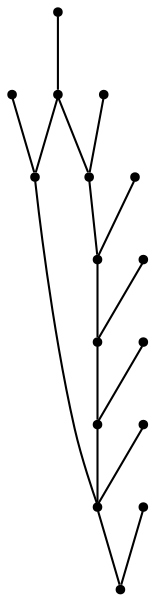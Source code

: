 graph {
  node [shape=point,comment="{\"directed\":false,\"doi\":\"10.1007/978-3-540-77537-9_16\",\"figure\":\"8 (2)\"}"]

  v0 [pos="1577.1436559632766,677.6708306052462"]
  v1 [pos="1526.5852257307185,829.1632766723627"]
  v2 [pos="1043.4175590692564,777.7071942416098"]
  v3 [pos="976.701279999489,777.7071942416098"]
  v4 [pos="1510.4273768935093,677.6708306052462"]
  v5 [pos="1477.0692373586255,777.7071942416098"]
  v6 [pos="1376.9948187539742,777.7071942416098"]
  v7 [pos="1376.9948187539744,677.6708306052462"]
  v8 [pos="1310.2785396842069,777.7071942416098"]
  v9 [pos="1310.2785396842069,677.6708306052462"]
  v10 [pos="1210.2041210795558,777.7071942416098"]
  v11 [pos="1143.4878420097882,777.7071942416098"]
  v12 [pos="1176.845981544672,677.6708306052462"]
  v13 [pos="1110.1297024749047,677.6708306052462"]
  v14 [pos="976.7012799994889,677.6708306052462"]
  v15 [pos="909.9850009297215,677.6708306052462"]

  v0 -- v1 [id="-1",pos="1577.1436559632766,677.6708306052462 1526.5852257307185,829.1632766723627 1526.5852257307185,829.1632766723627 1526.5852257307185,829.1632766723627"]
  v15 -- v3 [id="-2",pos="909.9850009297215,677.6708306052462 976.701279999489,777.7071942416098 976.701279999489,777.7071942416098 976.701279999489,777.7071942416098"]
  v14 -- v2 [id="-3",pos="976.7012799994889,677.6708306052462 1043.4175590692564,777.7071942416098 1043.4175590692564,777.7071942416098 1043.4175590692564,777.7071942416098"]
  v2 -- v3 [id="-4",pos="1043.4175590692564,777.7071942416098 976.701279999489,777.7071942416098 976.701279999489,777.7071942416098 976.701279999489,777.7071942416098"]
  v13 -- v11 [id="-5",pos="1110.1297024749047,677.6708306052462 1143.4878420097882,777.7071942416098 1143.4878420097882,777.7071942416098 1143.4878420097882,777.7071942416098"]
  v11 -- v2 [id="-6",pos="1143.4878420097882,777.7071942416098 1043.4175590692564,777.7071942416098 1043.4175590692564,777.7071942416098 1043.4175590692564,777.7071942416098"]
  v12 -- v10 [id="-7",pos="1176.845981544672,677.6708306052462 1210.2041210795558,777.7071942416098 1210.2041210795558,777.7071942416098 1210.2041210795558,777.7071942416098"]
  v10 -- v11 [id="-8",pos="1210.2041210795558,777.7071942416098 1143.4878420097882,777.7071942416098 1143.4878420097882,777.7071942416098 1143.4878420097882,777.7071942416098"]
  v8 -- v10 [id="-9",pos="1310.2785396842069,777.7071942416098 1210.2041210795558,777.7071942416098 1210.2041210795558,777.7071942416098 1210.2041210795558,777.7071942416098"]
  v9 -- v8 [id="-10",pos="1310.2785396842069,677.6708306052462 1310.2785396842069,777.7071942416098 1310.2785396842069,777.7071942416098 1310.2785396842069,777.7071942416098"]
  v6 -- v8 [id="-11",pos="1376.9948187539742,777.7071942416098 1310.2785396842069,777.7071942416098 1310.2785396842069,777.7071942416098 1310.2785396842069,777.7071942416098"]
  v7 -- v6 [id="-12",pos="1376.9948187539744,677.6708306052462 1376.9948187539742,777.7071942416098 1376.9948187539742,777.7071942416098 1376.9948187539742,777.7071942416098"]
  v5 -- v6 [id="-13",pos="1477.0692373586255,777.7071942416098 1376.9948187539742,777.7071942416098 1376.9948187539742,777.7071942416098 1376.9948187539742,777.7071942416098"]
  v5 -- v1 [id="-14",pos="1477.0692373586255,777.7071942416098 1526.5852257307185,829.1632766723627 1526.5852257307185,829.1632766723627 1526.5852257307185,829.1632766723627"]
  v4 -- v5 [id="-15",pos="1510.4273768935093,677.6708306052462 1477.0692373586255,777.7071942416098 1477.0692373586255,777.7071942416098 1477.0692373586255,777.7071942416098"]
  v1 -- v2 [id="-16",pos="1526.5852257307185,829.1632766723627 1043.4175590692564,777.7071942416098 1043.4175590692564,777.7071942416098 1043.4175590692564,777.7071942416098"]
}